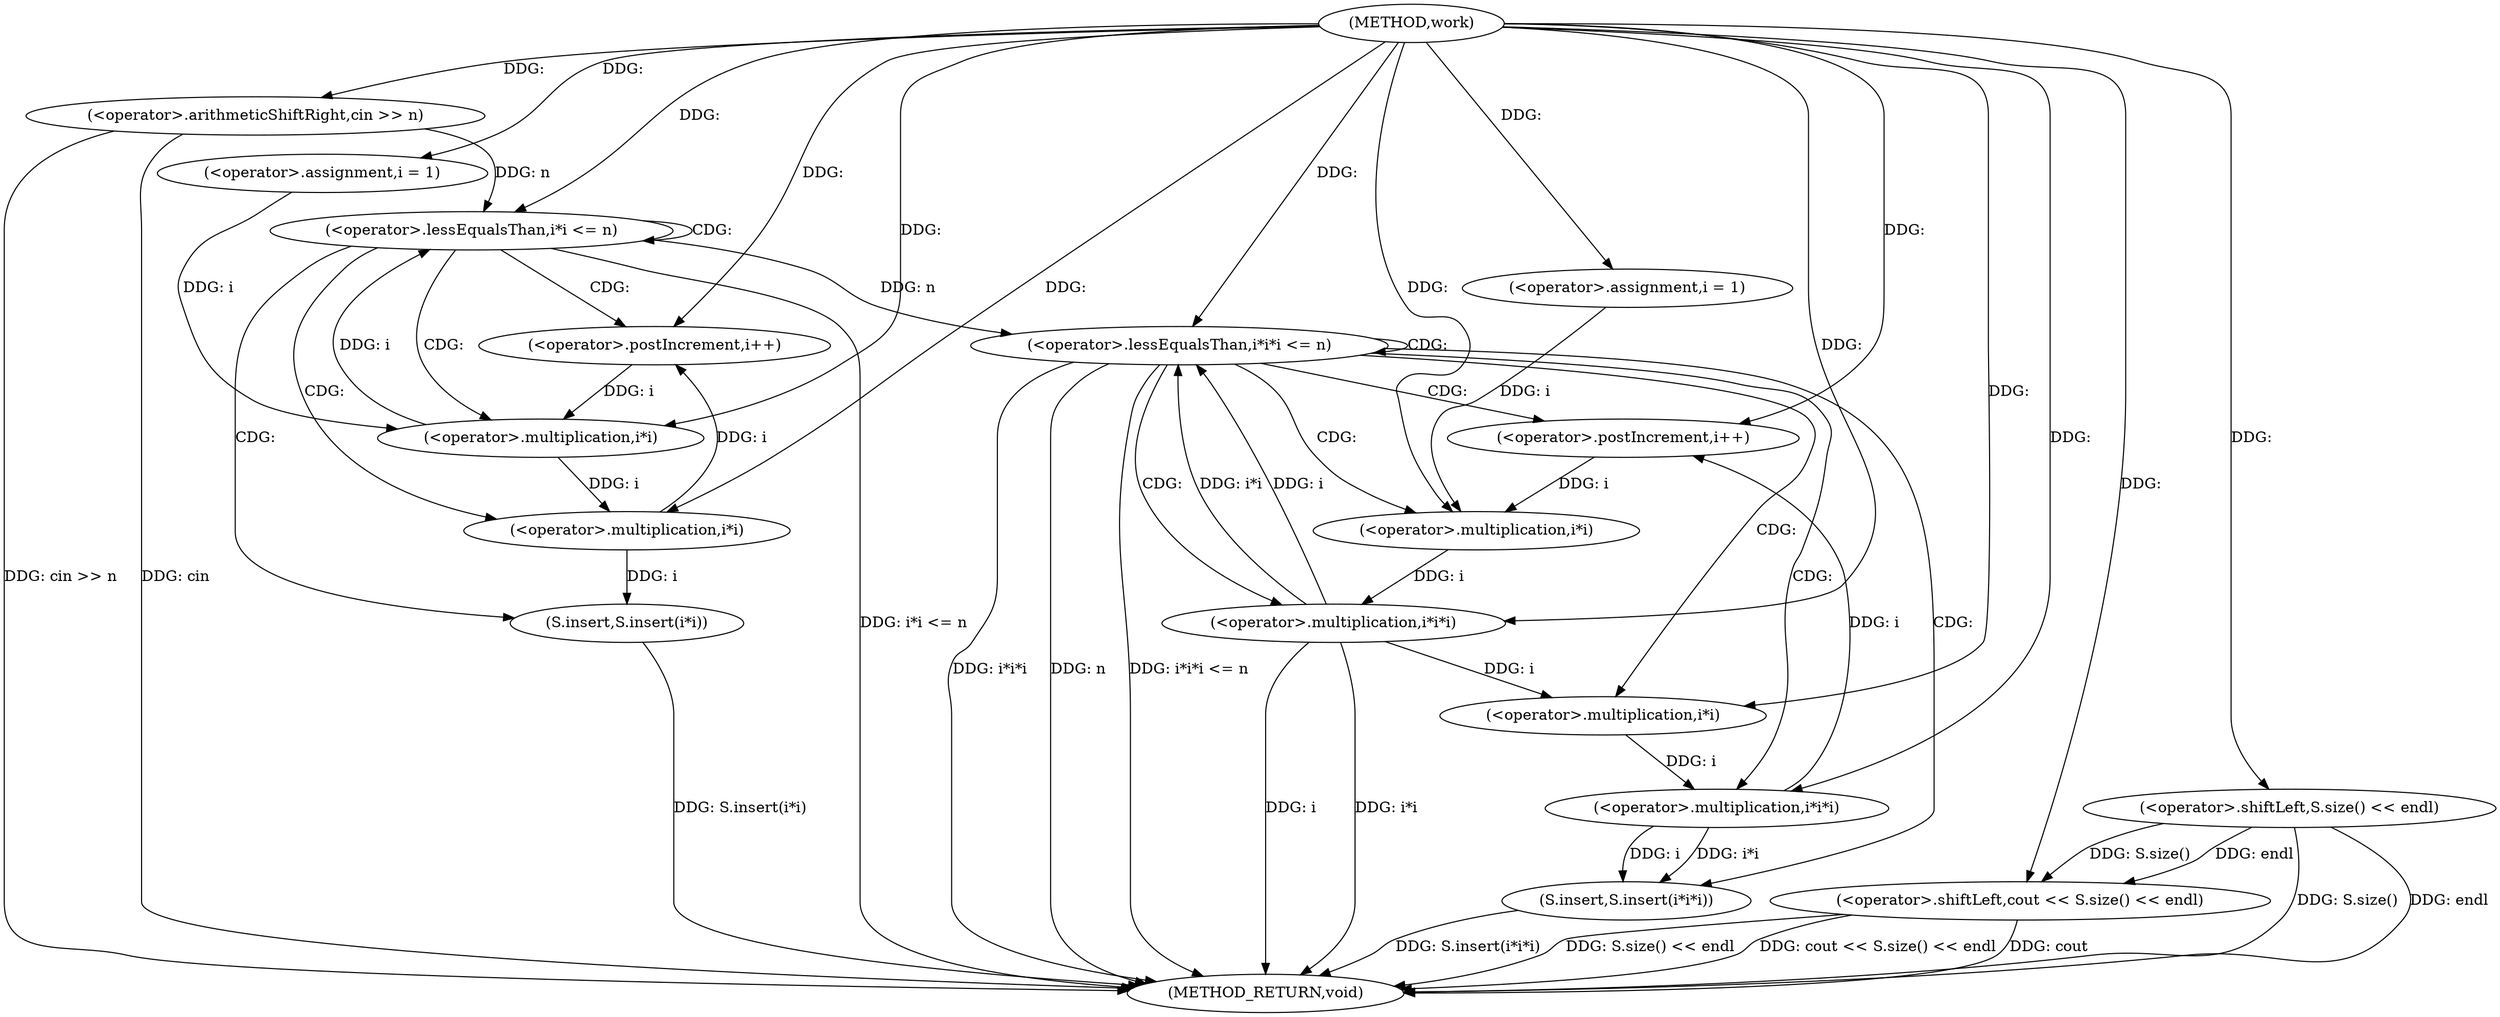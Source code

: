 digraph "work" {  
"1000102" [label = "(METHOD,work)" ]
"1000150" [label = "(METHOD_RETURN,void)" ]
"1000105" [label = "(<operator>.arithmeticShiftRight,cin >> n)" ]
"1000145" [label = "(<operator>.shiftLeft,cout << S.size() << endl)" ]
"1000111" [label = "(<operator>.assignment,i = 1)" ]
"1000114" [label = "(<operator>.lessEqualsThan,i*i <= n)" ]
"1000119" [label = "(<operator>.postIncrement,i++)" ]
"1000121" [label = "(S.insert,S.insert(i*i))" ]
"1000127" [label = "(<operator>.assignment,i = 1)" ]
"1000130" [label = "(<operator>.lessEqualsThan,i*i*i <= n)" ]
"1000137" [label = "(<operator>.postIncrement,i++)" ]
"1000139" [label = "(S.insert,S.insert(i*i*i))" ]
"1000147" [label = "(<operator>.shiftLeft,S.size() << endl)" ]
"1000115" [label = "(<operator>.multiplication,i*i)" ]
"1000122" [label = "(<operator>.multiplication,i*i)" ]
"1000131" [label = "(<operator>.multiplication,i*i*i)" ]
"1000140" [label = "(<operator>.multiplication,i*i*i)" ]
"1000133" [label = "(<operator>.multiplication,i*i)" ]
"1000142" [label = "(<operator>.multiplication,i*i)" ]
  "1000105" -> "1000150"  [ label = "DDG: cin >> n"] 
  "1000114" -> "1000150"  [ label = "DDG: i*i <= n"] 
  "1000131" -> "1000150"  [ label = "DDG: i"] 
  "1000131" -> "1000150"  [ label = "DDG: i*i"] 
  "1000130" -> "1000150"  [ label = "DDG: i*i*i"] 
  "1000130" -> "1000150"  [ label = "DDG: n"] 
  "1000130" -> "1000150"  [ label = "DDG: i*i*i <= n"] 
  "1000147" -> "1000150"  [ label = "DDG: S.size()"] 
  "1000145" -> "1000150"  [ label = "DDG: S.size() << endl"] 
  "1000145" -> "1000150"  [ label = "DDG: cout << S.size() << endl"] 
  "1000139" -> "1000150"  [ label = "DDG: S.insert(i*i*i)"] 
  "1000121" -> "1000150"  [ label = "DDG: S.insert(i*i)"] 
  "1000147" -> "1000150"  [ label = "DDG: endl"] 
  "1000145" -> "1000150"  [ label = "DDG: cout"] 
  "1000105" -> "1000150"  [ label = "DDG: cin"] 
  "1000102" -> "1000105"  [ label = "DDG: "] 
  "1000102" -> "1000111"  [ label = "DDG: "] 
  "1000102" -> "1000127"  [ label = "DDG: "] 
  "1000102" -> "1000145"  [ label = "DDG: "] 
  "1000147" -> "1000145"  [ label = "DDG: S.size()"] 
  "1000147" -> "1000145"  [ label = "DDG: endl"] 
  "1000115" -> "1000114"  [ label = "DDG: i"] 
  "1000105" -> "1000114"  [ label = "DDG: n"] 
  "1000102" -> "1000114"  [ label = "DDG: "] 
  "1000122" -> "1000119"  [ label = "DDG: i"] 
  "1000102" -> "1000119"  [ label = "DDG: "] 
  "1000122" -> "1000121"  [ label = "DDG: i"] 
  "1000131" -> "1000130"  [ label = "DDG: i"] 
  "1000131" -> "1000130"  [ label = "DDG: i*i"] 
  "1000114" -> "1000130"  [ label = "DDG: n"] 
  "1000102" -> "1000130"  [ label = "DDG: "] 
  "1000140" -> "1000137"  [ label = "DDG: i"] 
  "1000102" -> "1000137"  [ label = "DDG: "] 
  "1000140" -> "1000139"  [ label = "DDG: i*i"] 
  "1000140" -> "1000139"  [ label = "DDG: i"] 
  "1000102" -> "1000147"  [ label = "DDG: "] 
  "1000111" -> "1000115"  [ label = "DDG: i"] 
  "1000119" -> "1000115"  [ label = "DDG: i"] 
  "1000102" -> "1000115"  [ label = "DDG: "] 
  "1000115" -> "1000122"  [ label = "DDG: i"] 
  "1000102" -> "1000122"  [ label = "DDG: "] 
  "1000133" -> "1000131"  [ label = "DDG: i"] 
  "1000102" -> "1000131"  [ label = "DDG: "] 
  "1000142" -> "1000140"  [ label = "DDG: i"] 
  "1000102" -> "1000140"  [ label = "DDG: "] 
  "1000127" -> "1000133"  [ label = "DDG: i"] 
  "1000137" -> "1000133"  [ label = "DDG: i"] 
  "1000102" -> "1000133"  [ label = "DDG: "] 
  "1000131" -> "1000142"  [ label = "DDG: i"] 
  "1000102" -> "1000142"  [ label = "DDG: "] 
  "1000114" -> "1000121"  [ label = "CDG: "] 
  "1000114" -> "1000119"  [ label = "CDG: "] 
  "1000114" -> "1000114"  [ label = "CDG: "] 
  "1000114" -> "1000115"  [ label = "CDG: "] 
  "1000114" -> "1000122"  [ label = "CDG: "] 
  "1000130" -> "1000131"  [ label = "CDG: "] 
  "1000130" -> "1000142"  [ label = "CDG: "] 
  "1000130" -> "1000137"  [ label = "CDG: "] 
  "1000130" -> "1000130"  [ label = "CDG: "] 
  "1000130" -> "1000139"  [ label = "CDG: "] 
  "1000130" -> "1000133"  [ label = "CDG: "] 
  "1000130" -> "1000140"  [ label = "CDG: "] 
}
